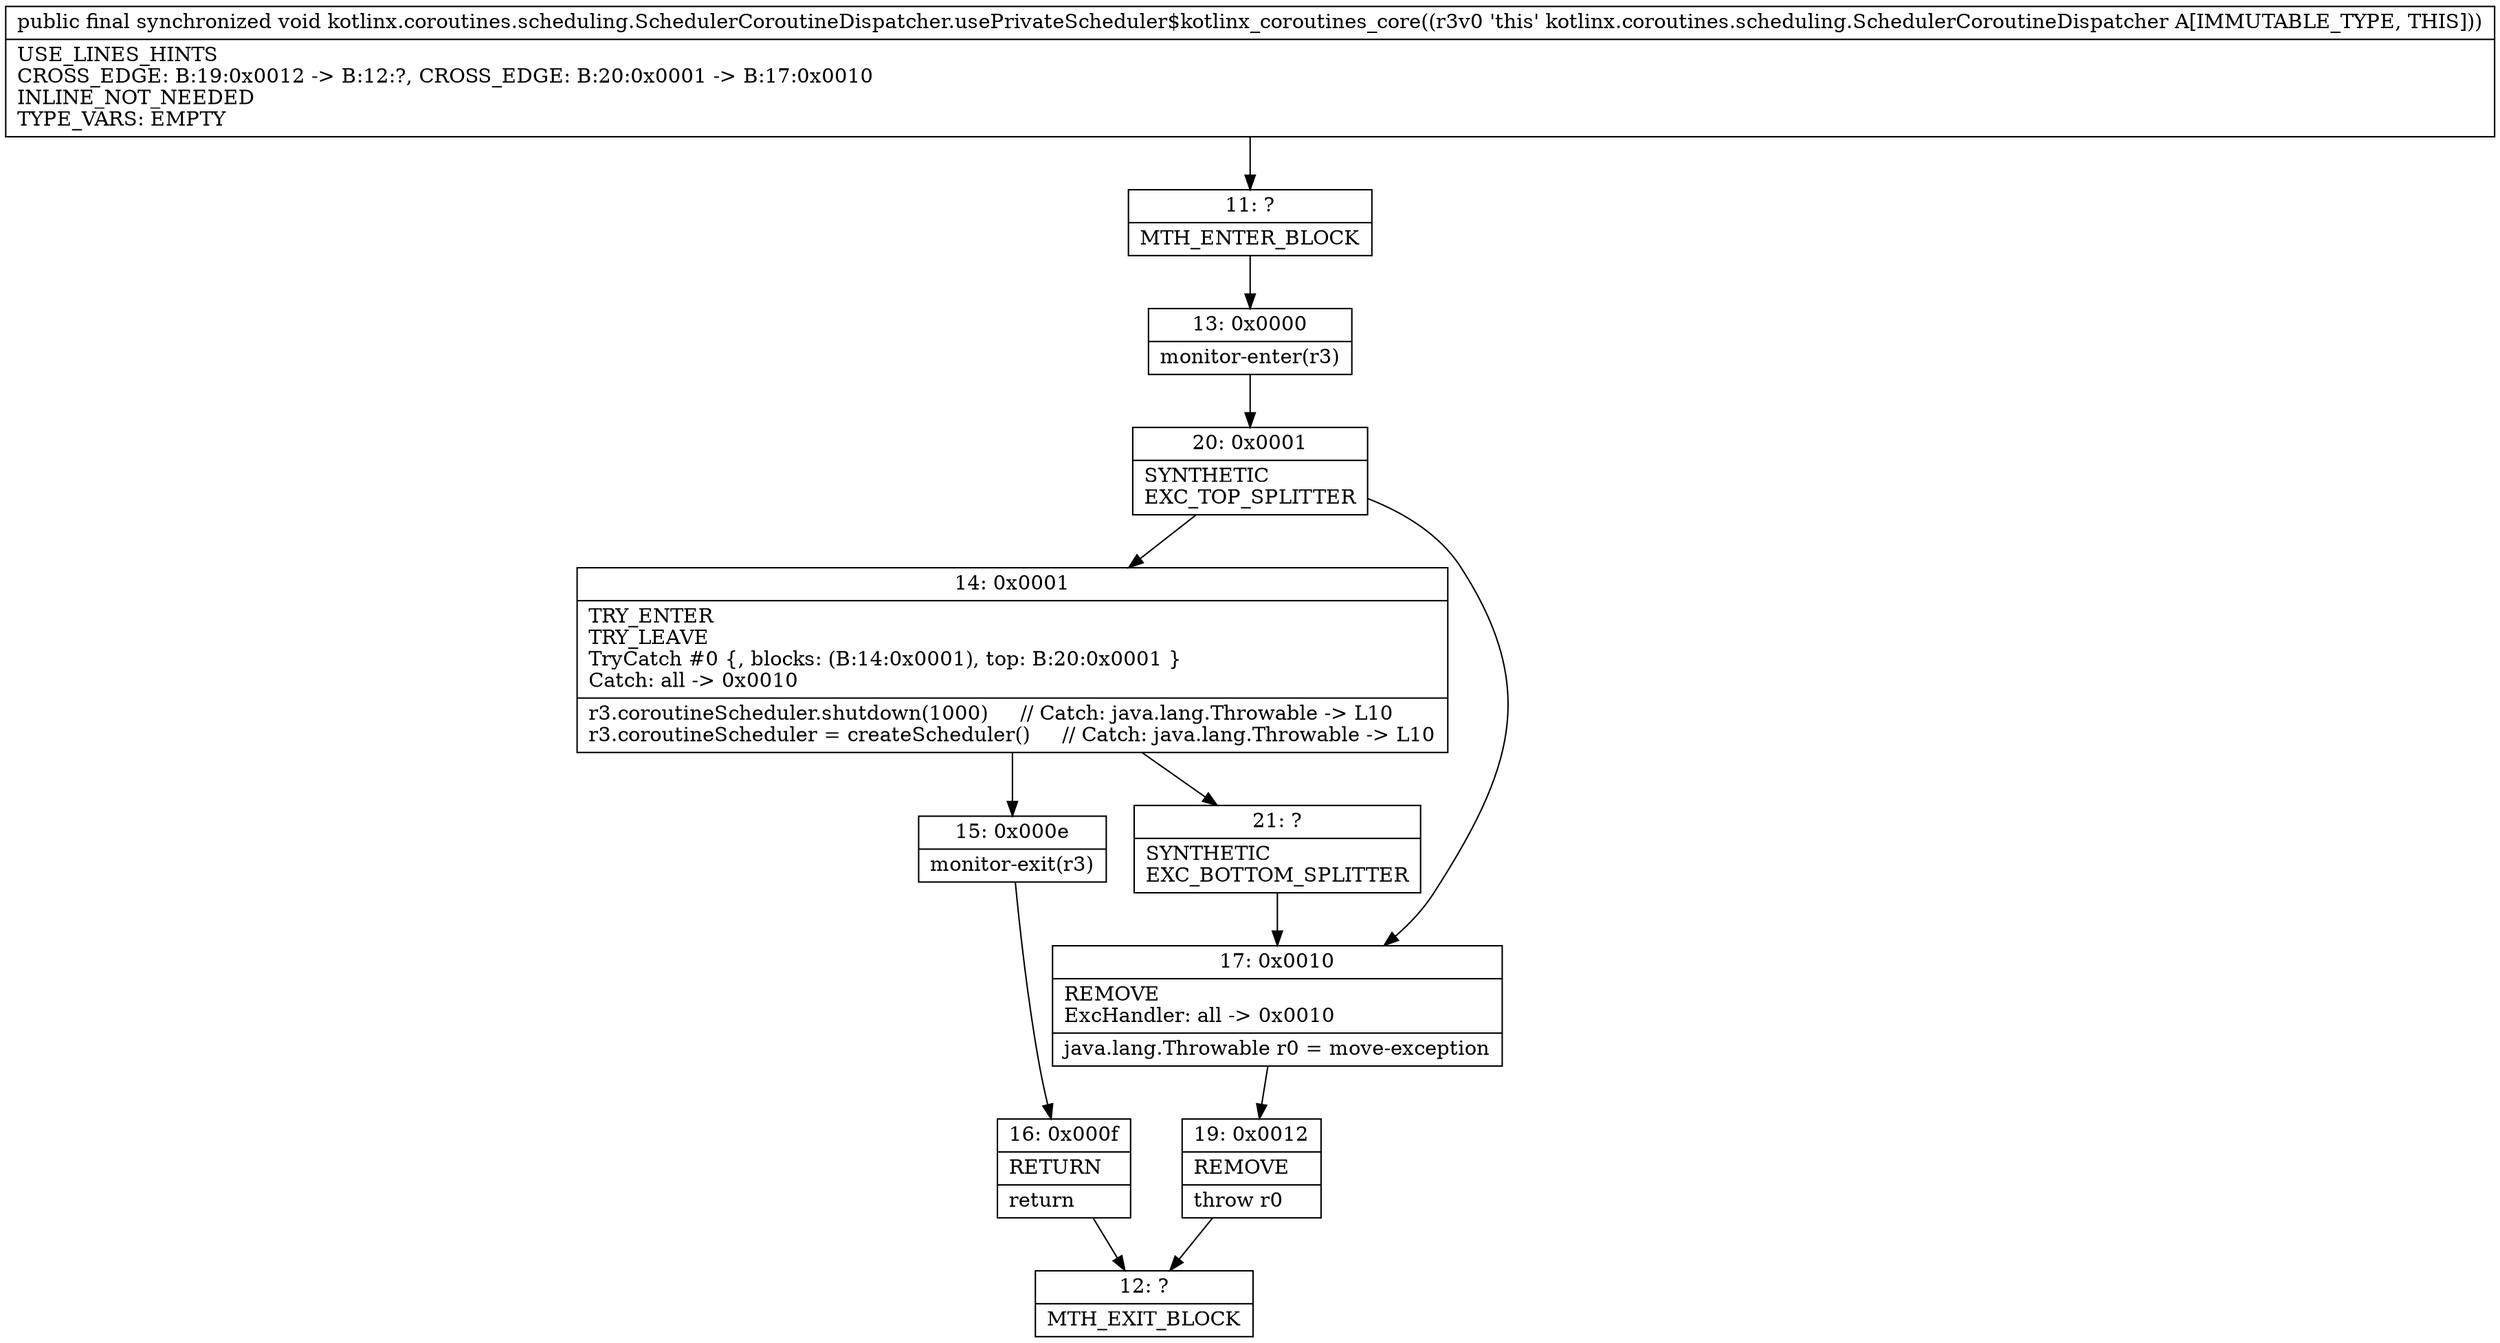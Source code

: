 digraph "CFG forkotlinx.coroutines.scheduling.SchedulerCoroutineDispatcher.usePrivateScheduler$kotlinx_coroutines_core()V" {
Node_11 [shape=record,label="{11\:\ ?|MTH_ENTER_BLOCK\l}"];
Node_13 [shape=record,label="{13\:\ 0x0000|monitor\-enter(r3)\l}"];
Node_20 [shape=record,label="{20\:\ 0x0001|SYNTHETIC\lEXC_TOP_SPLITTER\l}"];
Node_14 [shape=record,label="{14\:\ 0x0001|TRY_ENTER\lTRY_LEAVE\lTryCatch #0 \{, blocks: (B:14:0x0001), top: B:20:0x0001 \}\lCatch: all \-\> 0x0010\l|r3.coroutineScheduler.shutdown(1000)     \/\/ Catch: java.lang.Throwable \-\> L10\lr3.coroutineScheduler = createScheduler()     \/\/ Catch: java.lang.Throwable \-\> L10\l}"];
Node_15 [shape=record,label="{15\:\ 0x000e|monitor\-exit(r3)\l}"];
Node_16 [shape=record,label="{16\:\ 0x000f|RETURN\l|return\l}"];
Node_12 [shape=record,label="{12\:\ ?|MTH_EXIT_BLOCK\l}"];
Node_21 [shape=record,label="{21\:\ ?|SYNTHETIC\lEXC_BOTTOM_SPLITTER\l}"];
Node_17 [shape=record,label="{17\:\ 0x0010|REMOVE\lExcHandler: all \-\> 0x0010\l|java.lang.Throwable r0 = move\-exception\l}"];
Node_19 [shape=record,label="{19\:\ 0x0012|REMOVE\l|throw r0\l}"];
MethodNode[shape=record,label="{public final synchronized void kotlinx.coroutines.scheduling.SchedulerCoroutineDispatcher.usePrivateScheduler$kotlinx_coroutines_core((r3v0 'this' kotlinx.coroutines.scheduling.SchedulerCoroutineDispatcher A[IMMUTABLE_TYPE, THIS]))  | USE_LINES_HINTS\lCROSS_EDGE: B:19:0x0012 \-\> B:12:?, CROSS_EDGE: B:20:0x0001 \-\> B:17:0x0010\lINLINE_NOT_NEEDED\lTYPE_VARS: EMPTY\l}"];
MethodNode -> Node_11;Node_11 -> Node_13;
Node_13 -> Node_20;
Node_20 -> Node_14;
Node_20 -> Node_17;
Node_14 -> Node_15;
Node_14 -> Node_21;
Node_15 -> Node_16;
Node_16 -> Node_12;
Node_21 -> Node_17;
Node_17 -> Node_19;
Node_19 -> Node_12;
}

